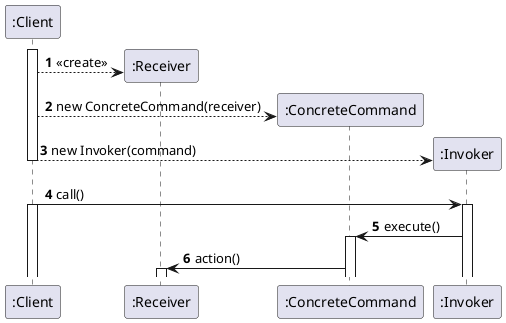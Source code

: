 @startuml command
autonumber

participant ":Client" as client
participant ":Receiver" as receiver
participant ":ConcreteCommand" as command
participant ":Invoker" as invoker

activate client
client --> receiver ** : <<create>>
client --> command ** : new ConcreteCommand(receiver)
client --> invoker ** : new Invoker(command)
deactivate client
client -> invoker : call()
activate client
activate invoker
invoker -> command : execute()
activate command
command -> receiver : action()
activate receiver
@enduml

